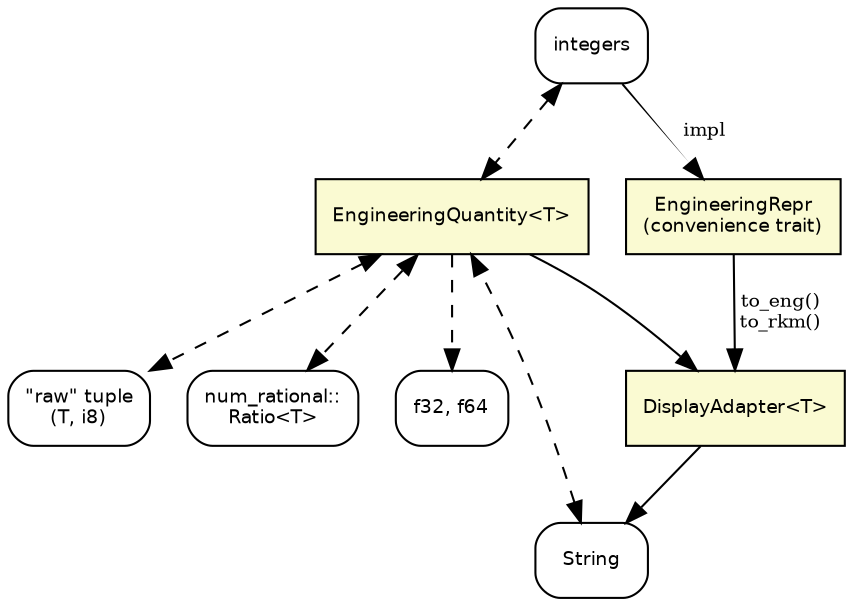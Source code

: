 digraph "types" {
    edge [fontsize=9];
    node [fontname="Helvetica"]
    node [shape=box style="rounded" fontsize=9]
    {
        node [fillcolor=lightgoldenrodyellow style=filled shape=box];
        EQ [label = "EngineeringQuantity<T>"];
        DA [label = "DisplayAdapter<T>"];
        ER_trait [label = "EngineeringRepr\n(convenience trait)" shape=box];
    }
    subgraph OFF_cluster_converts {
        graph [penwidth=0]
        ints [label = "integers"]
        tuple [label = "\"raw\" tuple\n(T, i8)"]
        ratio [label = "num_rational::\nRatio<T>"]
        floats [label = "f32, f64"]
    }
    str [label = "String"];

    str -> EQ [dir=both style=dashed]

    ints -> EQ  [dir=both style=dashed]
    EQ -> tuple [dir=both style=dashed]
    EQ -> floats [style=dashed]
    EQ -> ratio [dir=both style=dashed]

    EQ -> DA #[label="(configurable\nformat)"];

    ints -> ER_trait [label="  impl" style=tapered];
    ER_trait -> DA [label=" to_eng()\n to_rkm()"];
    DA -> str # [label="Display"];

}

# TODO:
# rename this to 1.0
# remake/rename the svg
